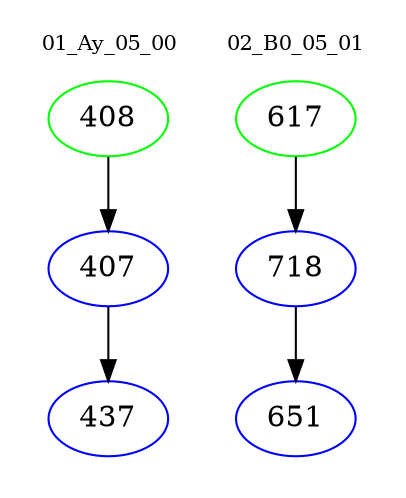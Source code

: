 digraph{
subgraph cluster_0 {
color = white
label = "01_Ay_05_00";
fontsize=10;
T0_408 [label="408", color="green"]
T0_408 -> T0_407 [color="black"]
T0_407 [label="407", color="blue"]
T0_407 -> T0_437 [color="black"]
T0_437 [label="437", color="blue"]
}
subgraph cluster_1 {
color = white
label = "02_B0_05_01";
fontsize=10;
T1_617 [label="617", color="green"]
T1_617 -> T1_718 [color="black"]
T1_718 [label="718", color="blue"]
T1_718 -> T1_651 [color="black"]
T1_651 [label="651", color="blue"]
}
}
